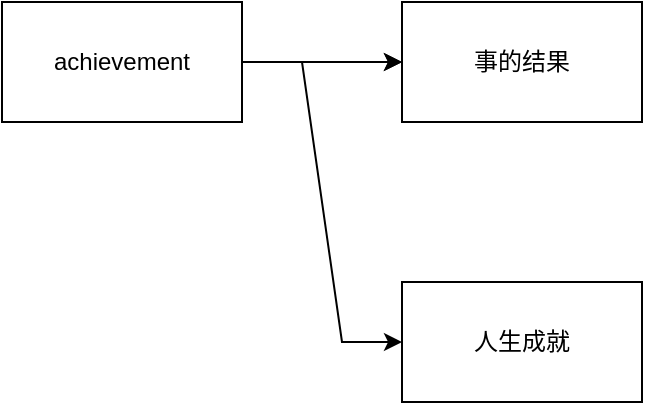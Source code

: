 <mxfile version="24.4.2" type="github">
  <diagram name="第 1 页" id="N9mIcC652Esu7andAZMd">
    <mxGraphModel dx="1042" dy="577" grid="1" gridSize="10" guides="1" tooltips="1" connect="1" arrows="1" fold="1" page="1" pageScale="1" pageWidth="827" pageHeight="1169" math="0" shadow="0">
      <root>
        <mxCell id="0" />
        <mxCell id="1" parent="0" />
        <mxCell id="PCEacM3BwAYGh3glTGgx-3" value="" style="edgeStyle=orthogonalEdgeStyle;rounded=0;orthogonalLoop=1;jettySize=auto;html=1;" edge="1" parent="1" source="PCEacM3BwAYGh3glTGgx-1" target="PCEacM3BwAYGh3glTGgx-2">
          <mxGeometry relative="1" as="geometry" />
        </mxCell>
        <mxCell id="PCEacM3BwAYGh3glTGgx-4" value="" style="edgeStyle=orthogonalEdgeStyle;rounded=0;orthogonalLoop=1;jettySize=auto;html=1;" edge="1" parent="1" source="PCEacM3BwAYGh3glTGgx-1" target="PCEacM3BwAYGh3glTGgx-2">
          <mxGeometry relative="1" as="geometry" />
        </mxCell>
        <mxCell id="PCEacM3BwAYGh3glTGgx-1" value="achievement" style="rounded=0;whiteSpace=wrap;html=1;" vertex="1" parent="1">
          <mxGeometry x="30" y="180" width="120" height="60" as="geometry" />
        </mxCell>
        <mxCell id="PCEacM3BwAYGh3glTGgx-2" value="事的结果" style="rounded=0;whiteSpace=wrap;html=1;" vertex="1" parent="1">
          <mxGeometry x="230" y="180" width="120" height="60" as="geometry" />
        </mxCell>
        <mxCell id="PCEacM3BwAYGh3glTGgx-5" value="人生成就" style="rounded=0;whiteSpace=wrap;html=1;" vertex="1" parent="1">
          <mxGeometry x="230" y="320" width="120" height="60" as="geometry" />
        </mxCell>
        <mxCell id="PCEacM3BwAYGh3glTGgx-7" value="" style="endArrow=classic;html=1;rounded=0;entryX=0;entryY=0.5;entryDx=0;entryDy=0;edgeStyle=entityRelationEdgeStyle;" edge="1" parent="1" source="PCEacM3BwAYGh3glTGgx-1" target="PCEacM3BwAYGh3glTGgx-5">
          <mxGeometry width="50" height="50" relative="1" as="geometry">
            <mxPoint x="390" y="330" as="sourcePoint" />
            <mxPoint x="440" y="280" as="targetPoint" />
          </mxGeometry>
        </mxCell>
      </root>
    </mxGraphModel>
  </diagram>
</mxfile>
